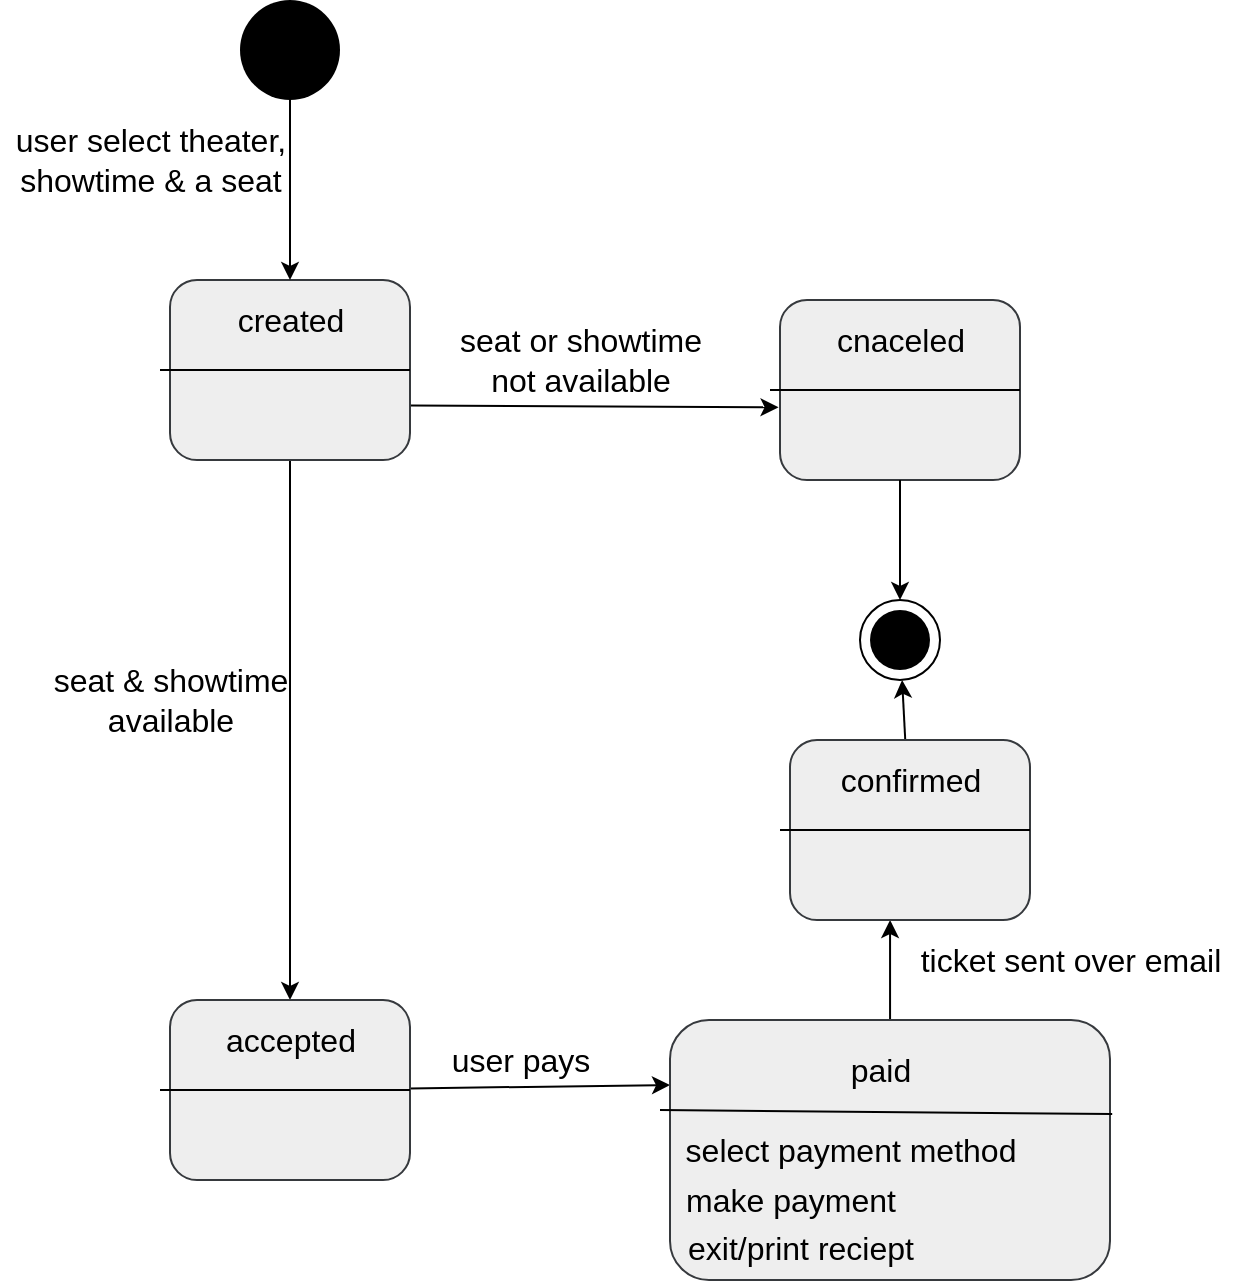 <mxfile>
    <diagram id="uh-qCvIVMRPRfeBImOSk" name="Page-1">
        <mxGraphModel dx="1433" dy="566" grid="1" gridSize="10" guides="1" tooltips="1" connect="1" arrows="1" fold="1" page="1" pageScale="1" pageWidth="850" pageHeight="1100" math="0" shadow="0">
            <root>
                <mxCell id="0"/>
                <mxCell id="1" parent="0"/>
                <mxCell id="2" value="" style="ellipse;whiteSpace=wrap;html=1;aspect=fixed;fillColor=#000000;strokeColor=none;" parent="1" vertex="1">
                    <mxGeometry x="160" y="90" width="50" height="50" as="geometry"/>
                </mxCell>
                <mxCell id="21" style="edgeStyle=none;html=1;entryX=0.5;entryY=0;entryDx=0;entryDy=0;fontSize=16;fontColor=#FFFFFF;strokeColor=#000000;fillColor=#000000;" parent="1" source="3" target="18" edge="1">
                    <mxGeometry relative="1" as="geometry"/>
                </mxCell>
                <mxCell id="3" value="" style="rounded=1;whiteSpace=wrap;html=1;fillColor=#eeeeee;strokeColor=#36393d;" parent="1" vertex="1">
                    <mxGeometry x="125" y="230" width="120" height="90" as="geometry"/>
                </mxCell>
                <mxCell id="4" value="" style="endArrow=classic;html=1;entryX=0.5;entryY=0;entryDx=0;entryDy=0;exitX=0.5;exitY=1;exitDx=0;exitDy=0;strokeColor=#000000;" parent="1" source="2" target="3" edge="1">
                    <mxGeometry width="50" height="50" relative="1" as="geometry">
                        <mxPoint x="400" y="320" as="sourcePoint"/>
                        <mxPoint x="450" y="270" as="targetPoint"/>
                    </mxGeometry>
                </mxCell>
                <mxCell id="6" value="" style="endArrow=none;html=1;fillColor=#000000;exitX=1;exitY=0.5;exitDx=0;exitDy=0;strokeColor=#000000;" parent="1" source="3" edge="1">
                    <mxGeometry width="50" height="50" relative="1" as="geometry">
                        <mxPoint x="400" y="320" as="sourcePoint"/>
                        <mxPoint x="120" y="275" as="targetPoint"/>
                    </mxGeometry>
                </mxCell>
                <mxCell id="7" value="&lt;font color=&quot;#000000&quot; style=&quot;font-size: 16px&quot;&gt;created&lt;/font&gt;" style="text;html=1;align=center;verticalAlign=middle;resizable=0;points=[];autosize=1;" parent="1" vertex="1">
                    <mxGeometry x="150" y="240" width="70" height="20" as="geometry"/>
                </mxCell>
                <mxCell id="8" value="user select theater, &lt;br&gt;showtime &amp;amp; a seat" style="text;html=1;align=center;verticalAlign=middle;resizable=0;points=[];autosize=1;strokeColor=none;fillColor=none;fontSize=16;fontColor=#000000;" parent="1" vertex="1">
                    <mxGeometry x="40" y="150" width="150" height="40" as="geometry"/>
                </mxCell>
                <mxCell id="10" value="" style="rounded=1;whiteSpace=wrap;html=1;fillColor=#eeeeee;strokeColor=#36393d;" parent="1" vertex="1">
                    <mxGeometry x="430" y="240" width="120" height="90" as="geometry"/>
                </mxCell>
                <mxCell id="11" value="" style="endArrow=none;html=1;fillColor=#000000;exitX=1;exitY=0.5;exitDx=0;exitDy=0;strokeColor=#000000;" parent="1" source="10" edge="1">
                    <mxGeometry width="50" height="50" relative="1" as="geometry">
                        <mxPoint x="705" y="330" as="sourcePoint"/>
                        <mxPoint x="425" y="285" as="targetPoint"/>
                    </mxGeometry>
                </mxCell>
                <mxCell id="12" value="&lt;font color=&quot;#000000&quot; style=&quot;font-size: 16px&quot;&gt;cnaceled&lt;/font&gt;" style="text;html=1;align=center;verticalAlign=middle;resizable=0;points=[];autosize=1;" parent="1" vertex="1">
                    <mxGeometry x="450" y="250" width="80" height="20" as="geometry"/>
                </mxCell>
                <mxCell id="13" value="" style="ellipse;whiteSpace=wrap;html=1;aspect=fixed;fillColor=#000000;strokeColor=none;" parent="1" vertex="1">
                    <mxGeometry x="475" y="395" width="30" height="30" as="geometry"/>
                </mxCell>
                <mxCell id="14" value="" style="ellipse;whiteSpace=wrap;html=1;aspect=fixed;fontSize=16;fontColor=#FFFFFF;strokeColor=#000000;fillColor=none;" parent="1" vertex="1">
                    <mxGeometry x="470" y="390" width="40" height="40" as="geometry"/>
                </mxCell>
                <mxCell id="15" value="" style="endArrow=classic;html=1;entryX=0.5;entryY=0;entryDx=0;entryDy=0;exitX=0.5;exitY=1;exitDx=0;exitDy=0;strokeColor=#000000;" parent="1" source="10" target="14" edge="1">
                    <mxGeometry width="50" height="50" relative="1" as="geometry">
                        <mxPoint x="195" y="150" as="sourcePoint"/>
                        <mxPoint x="195" y="240" as="targetPoint"/>
                    </mxGeometry>
                </mxCell>
                <mxCell id="16" value="" style="endArrow=classic;html=1;entryX=-0.006;entryY=0.596;entryDx=0;entryDy=0;exitX=1.004;exitY=0.697;exitDx=0;exitDy=0;strokeColor=#000000;exitPerimeter=0;entryPerimeter=0;" parent="1" source="3" target="10" edge="1">
                    <mxGeometry width="50" height="50" relative="1" as="geometry">
                        <mxPoint x="500" y="340" as="sourcePoint"/>
                        <mxPoint x="500" y="400" as="targetPoint"/>
                    </mxGeometry>
                </mxCell>
                <mxCell id="17" value="&lt;font color=&quot;#000000&quot;&gt;seat or showtime &lt;br&gt;not&amp;nbsp;&lt;span style=&quot;font-family: &amp;#34;helvetica&amp;#34;&quot;&gt;available&lt;/span&gt;&lt;/font&gt;" style="text;html=1;align=center;verticalAlign=middle;resizable=0;points=[];autosize=1;strokeColor=none;fillColor=none;fontSize=16;fontColor=#FFFFFF;" parent="1" vertex="1">
                    <mxGeometry x="260" y="250" width="140" height="40" as="geometry"/>
                </mxCell>
                <mxCell id="31" style="edgeStyle=none;html=1;entryX=0;entryY=0.25;entryDx=0;entryDy=0;fontSize=16;fontColor=#000000;strokeColor=#000000;fillColor=#000000;" parent="1" source="18" target="23" edge="1">
                    <mxGeometry relative="1" as="geometry"/>
                </mxCell>
                <mxCell id="18" value="" style="rounded=1;whiteSpace=wrap;html=1;fillColor=#eeeeee;strokeColor=#36393d;" parent="1" vertex="1">
                    <mxGeometry x="125" y="590" width="120" height="90" as="geometry"/>
                </mxCell>
                <mxCell id="19" value="" style="endArrow=none;html=1;fillColor=#000000;exitX=1;exitY=0.5;exitDx=0;exitDy=0;strokeColor=#000000;" parent="1" source="18" edge="1">
                    <mxGeometry width="50" height="50" relative="1" as="geometry">
                        <mxPoint x="400" y="680" as="sourcePoint"/>
                        <mxPoint x="120" y="635" as="targetPoint"/>
                    </mxGeometry>
                </mxCell>
                <mxCell id="20" value="&lt;font color=&quot;#000000&quot; style=&quot;font-size: 16px&quot;&gt;accepted&lt;/font&gt;" style="text;html=1;align=center;verticalAlign=middle;resizable=0;points=[];autosize=1;" parent="1" vertex="1">
                    <mxGeometry x="145" y="600" width="80" height="20" as="geometry"/>
                </mxCell>
                <mxCell id="36" style="edgeStyle=none;html=1;entryX=0.417;entryY=1;entryDx=0;entryDy=0;entryPerimeter=0;fontSize=16;fontColor=#000000;strokeColor=#000000;fillColor=#000000;" parent="1" source="23" target="32" edge="1">
                    <mxGeometry relative="1" as="geometry"/>
                </mxCell>
                <mxCell id="23" value="" style="rounded=1;whiteSpace=wrap;html=1;fillColor=#eeeeee;strokeColor=#36393d;" parent="1" vertex="1">
                    <mxGeometry x="375" y="600" width="220" height="130" as="geometry"/>
                </mxCell>
                <mxCell id="24" value="" style="endArrow=none;html=1;fillColor=#000000;exitX=1.005;exitY=0.362;exitDx=0;exitDy=0;strokeColor=#000000;exitPerimeter=0;" parent="1" source="23" edge="1">
                    <mxGeometry width="50" height="50" relative="1" as="geometry">
                        <mxPoint x="650" y="690" as="sourcePoint"/>
                        <mxPoint x="370" y="645" as="targetPoint"/>
                    </mxGeometry>
                </mxCell>
                <mxCell id="25" value="&lt;font color=&quot;#000000&quot; style=&quot;font-size: 16px&quot;&gt;paid&lt;/font&gt;" style="text;html=1;align=center;verticalAlign=middle;resizable=0;points=[];autosize=1;" parent="1" vertex="1">
                    <mxGeometry x="455" y="615" width="50" height="20" as="geometry"/>
                </mxCell>
                <mxCell id="26" value="&lt;font color=&quot;#000000&quot;&gt;select payment method&lt;/font&gt;" style="text;html=1;align=center;verticalAlign=middle;resizable=0;points=[];autosize=1;strokeColor=none;fillColor=none;fontSize=16;fontColor=#FFFFFF;" parent="1" vertex="1">
                    <mxGeometry x="375" y="655" width="180" height="20" as="geometry"/>
                </mxCell>
                <mxCell id="28" value="make payment" style="text;html=1;align=center;verticalAlign=middle;resizable=0;points=[];autosize=1;strokeColor=none;fillColor=none;fontSize=16;fontColor=#000000;" parent="1" vertex="1">
                    <mxGeometry x="375" y="680" width="120" height="20" as="geometry"/>
                </mxCell>
                <mxCell id="29" value="exit/print reciept" style="text;html=1;align=center;verticalAlign=middle;resizable=0;points=[];autosize=1;strokeColor=none;fillColor=none;fontSize=16;fontColor=#000000;" parent="1" vertex="1">
                    <mxGeometry x="375" y="704" width="130" height="20" as="geometry"/>
                </mxCell>
                <mxCell id="35" style="edgeStyle=none;html=1;fontSize=16;fontColor=#000000;strokeColor=#000000;fillColor=#000000;" parent="1" source="32" target="14" edge="1">
                    <mxGeometry relative="1" as="geometry"/>
                </mxCell>
                <mxCell id="32" value="" style="rounded=1;whiteSpace=wrap;html=1;fillColor=#eeeeee;strokeColor=#36393d;" parent="1" vertex="1">
                    <mxGeometry x="435" y="460" width="120" height="90" as="geometry"/>
                </mxCell>
                <mxCell id="33" value="" style="endArrow=none;html=1;fillColor=#000000;exitX=1;exitY=0.5;exitDx=0;exitDy=0;strokeColor=#000000;" parent="1" source="32" edge="1">
                    <mxGeometry width="50" height="50" relative="1" as="geometry">
                        <mxPoint x="710" y="550" as="sourcePoint"/>
                        <mxPoint x="430" y="505" as="targetPoint"/>
                    </mxGeometry>
                </mxCell>
                <mxCell id="34" value="&lt;font color=&quot;#000000&quot; style=&quot;font-size: 16px&quot;&gt;confirmed&lt;/font&gt;" style="text;html=1;align=center;verticalAlign=middle;resizable=0;points=[];autosize=1;" parent="1" vertex="1">
                    <mxGeometry x="450" y="470" width="90" height="20" as="geometry"/>
                </mxCell>
                <mxCell id="37" value="ticket sent over email" style="text;html=1;align=center;verticalAlign=middle;resizable=0;points=[];autosize=1;strokeColor=none;fillColor=none;fontSize=16;fontColor=#000000;" parent="1" vertex="1">
                    <mxGeometry x="490" y="560" width="170" height="20" as="geometry"/>
                </mxCell>
                <mxCell id="38" value="user pays" style="text;html=1;align=center;verticalAlign=middle;resizable=0;points=[];autosize=1;strokeColor=none;fillColor=none;fontSize=16;fontColor=#000000;" parent="1" vertex="1">
                    <mxGeometry x="260" y="610" width="80" height="20" as="geometry"/>
                </mxCell>
                <mxCell id="39" value="&lt;span style=&quot;color: rgb(0 , 0 , 0) ; font-size: 16px ; font-family: &amp;#34;helvetica&amp;#34;&quot;&gt;seat &amp;amp; showtime&lt;/span&gt;&lt;br style=&quot;color: rgb(0 , 0 , 0) ; font-size: 16px ; font-family: &amp;#34;helvetica&amp;#34;&quot;&gt;&lt;span style=&quot;color: rgb(0 , 0 , 0) ; font-size: 16px ; font-family: &amp;#34;helvetica&amp;#34;&quot;&gt;available&lt;/span&gt;" style="text;html=1;align=center;verticalAlign=middle;resizable=0;points=[];autosize=1;strokeColor=none;fillColor=none;" vertex="1" parent="1">
                    <mxGeometry x="60" y="420" width="130" height="40" as="geometry"/>
                </mxCell>
            </root>
        </mxGraphModel>
    </diagram>
</mxfile>